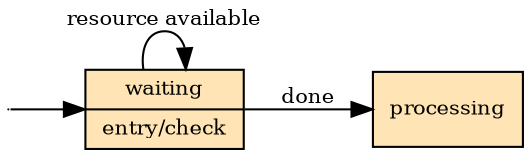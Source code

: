 // $Id: self-events.dot,v fe2fb3e44d2a 2007/10/21 17:59:05 simonjwright $
// dot diagram showing use of self event to count resources

digraph {

edge [fontsize=10];
node [shape=record, style=filled, fillcolor="moccasin", fontsize=10];
rankdir=LR;

initial [shape=point, style=invisible, width=0];
waiting [label="waiting | entry/check"];
processing [];

initial -> waiting;
waiting -> waiting [label="resource available"];
waiting -> processing [label="done"];

}
